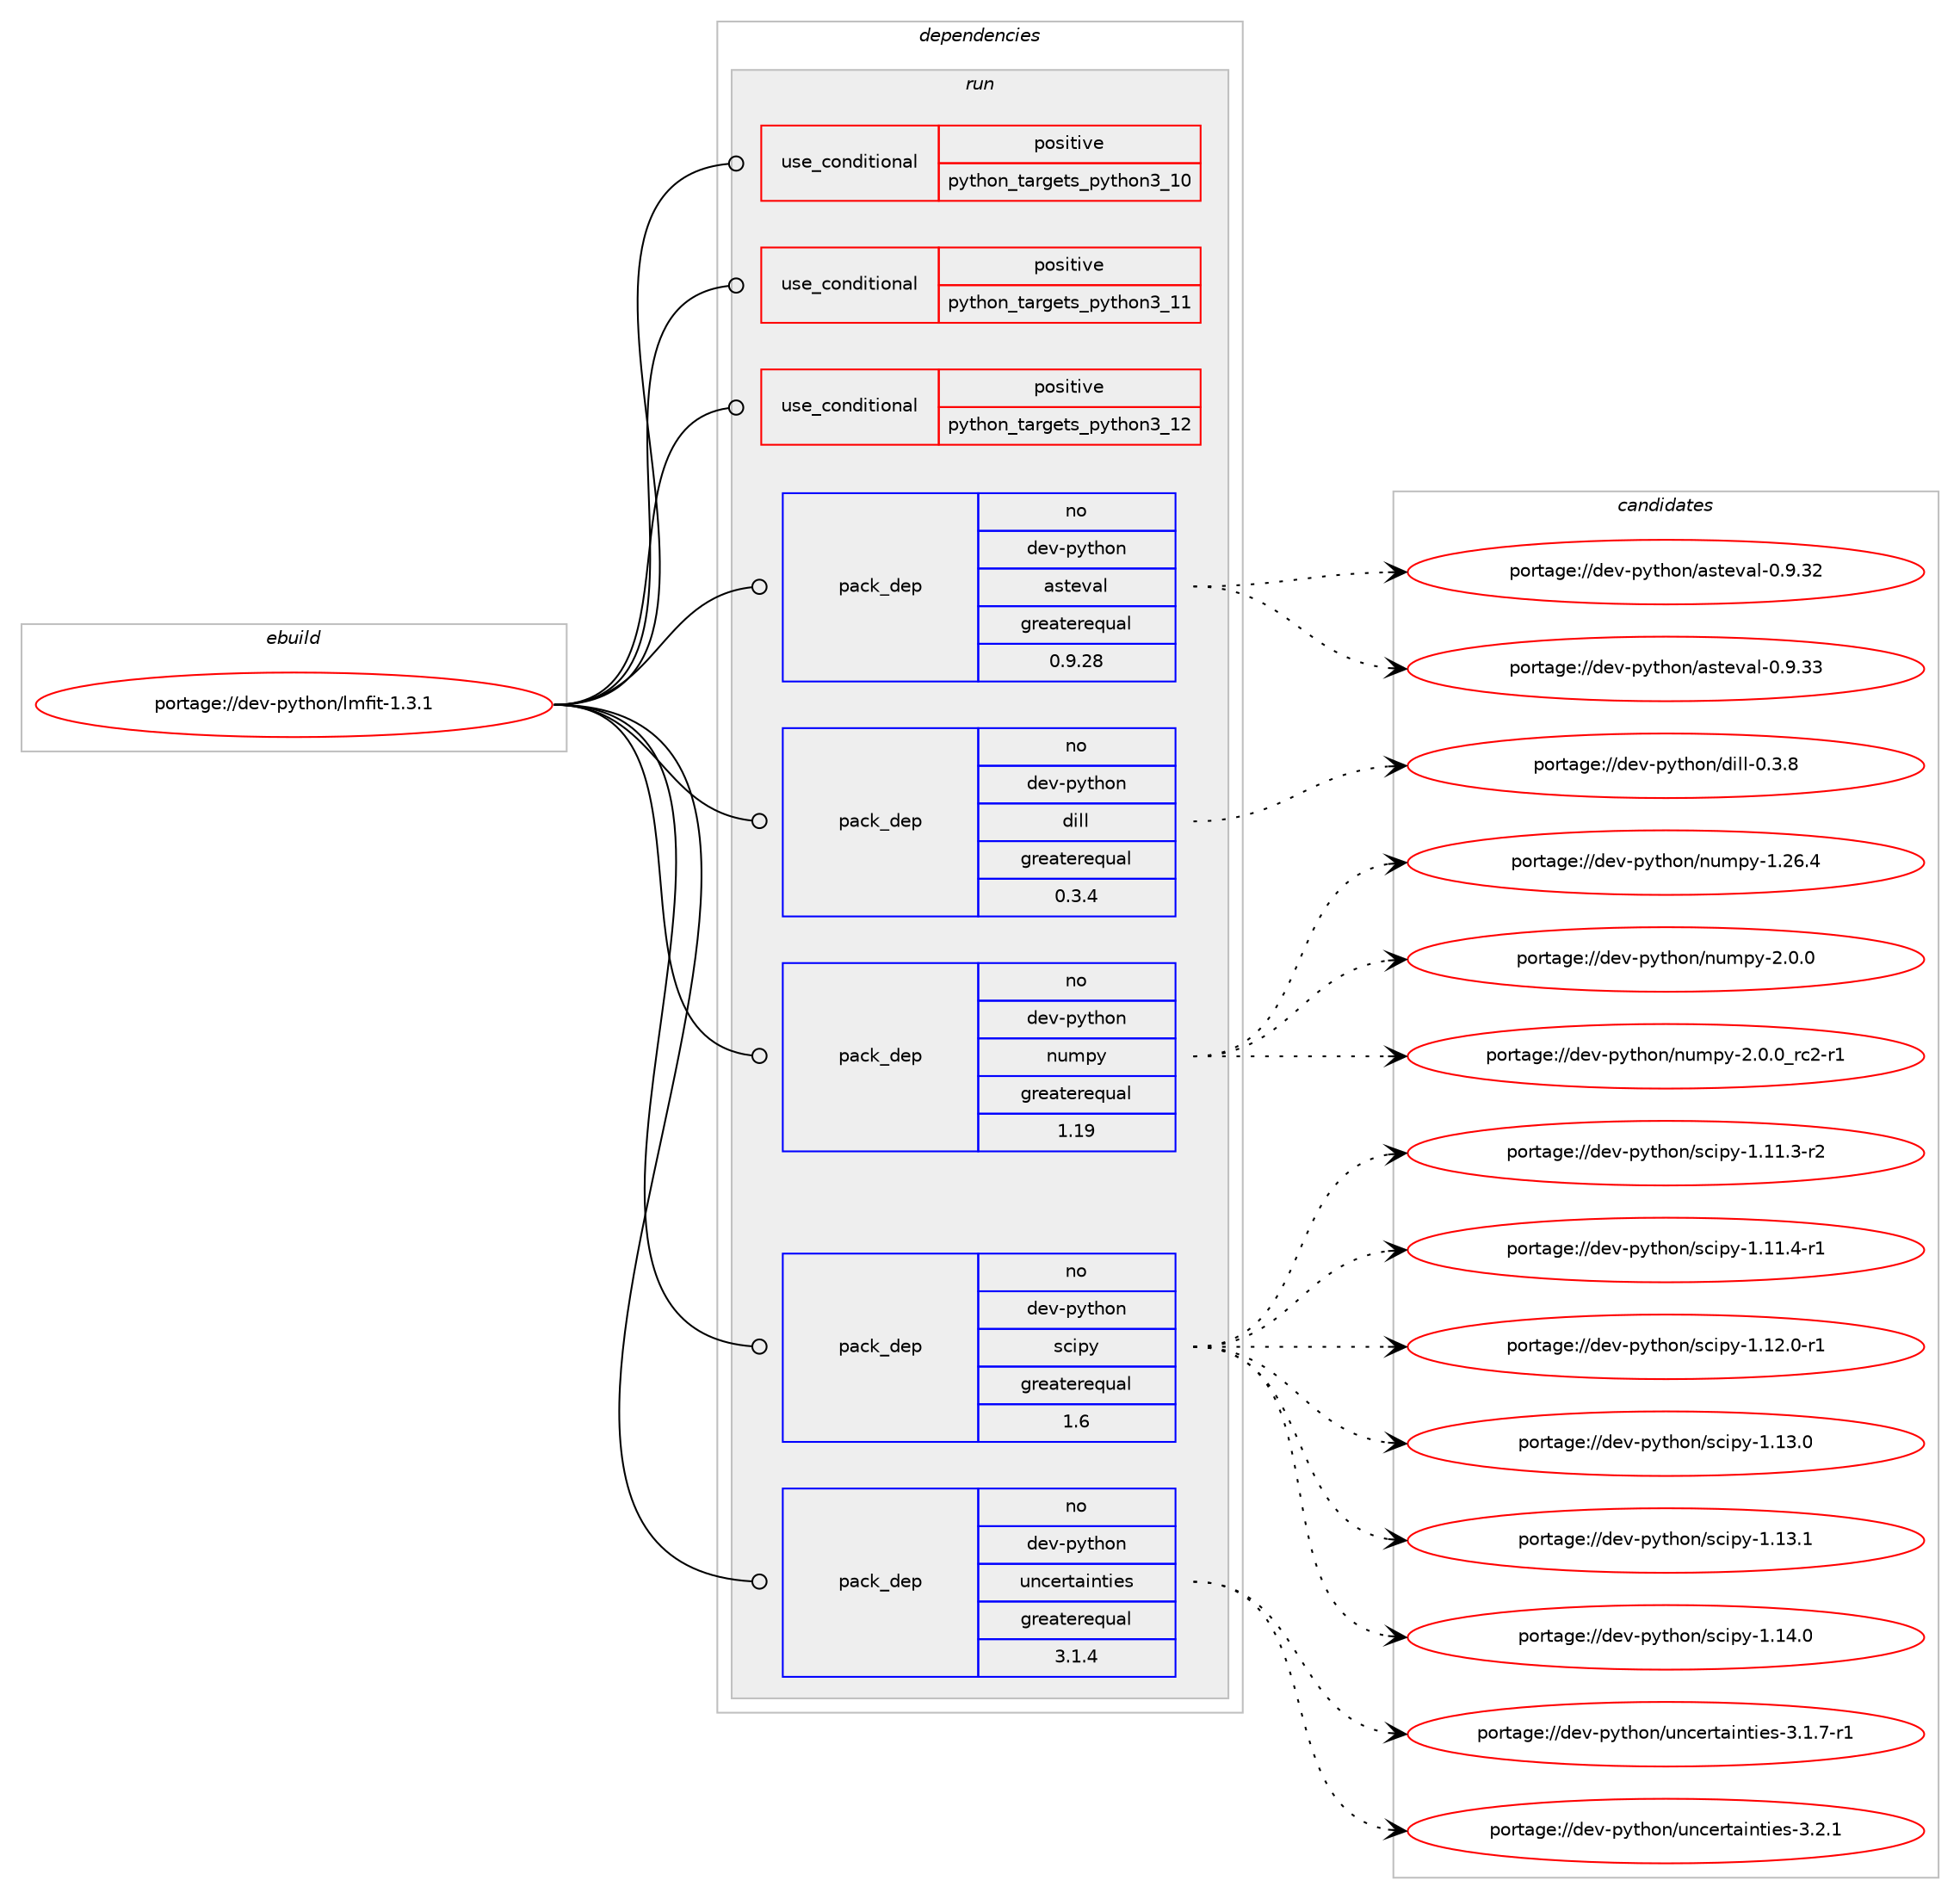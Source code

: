 digraph prolog {

# *************
# Graph options
# *************

newrank=true;
concentrate=true;
compound=true;
graph [rankdir=LR,fontname=Helvetica,fontsize=10,ranksep=1.5];#, ranksep=2.5, nodesep=0.2];
edge  [arrowhead=vee];
node  [fontname=Helvetica,fontsize=10];

# **********
# The ebuild
# **********

subgraph cluster_leftcol {
color=gray;
rank=same;
label=<<i>ebuild</i>>;
id [label="portage://dev-python/lmfit-1.3.1", color=red, width=4, href="../dev-python/lmfit-1.3.1.svg"];
}

# ****************
# The dependencies
# ****************

subgraph cluster_midcol {
color=gray;
label=<<i>dependencies</i>>;
subgraph cluster_compile {
fillcolor="#eeeeee";
style=filled;
label=<<i>compile</i>>;
}
subgraph cluster_compileandrun {
fillcolor="#eeeeee";
style=filled;
label=<<i>compile and run</i>>;
}
subgraph cluster_run {
fillcolor="#eeeeee";
style=filled;
label=<<i>run</i>>;
subgraph cond33528 {
dependency75557 [label=<<TABLE BORDER="0" CELLBORDER="1" CELLSPACING="0" CELLPADDING="4"><TR><TD ROWSPAN="3" CELLPADDING="10">use_conditional</TD></TR><TR><TD>positive</TD></TR><TR><TD>python_targets_python3_10</TD></TR></TABLE>>, shape=none, color=red];
# *** BEGIN UNKNOWN DEPENDENCY TYPE (TODO) ***
# dependency75557 -> package_dependency(portage://dev-python/lmfit-1.3.1,run,no,dev-lang,python,none,[,,],[slot(3.10)],[])
# *** END UNKNOWN DEPENDENCY TYPE (TODO) ***

}
id:e -> dependency75557:w [weight=20,style="solid",arrowhead="odot"];
subgraph cond33529 {
dependency75558 [label=<<TABLE BORDER="0" CELLBORDER="1" CELLSPACING="0" CELLPADDING="4"><TR><TD ROWSPAN="3" CELLPADDING="10">use_conditional</TD></TR><TR><TD>positive</TD></TR><TR><TD>python_targets_python3_11</TD></TR></TABLE>>, shape=none, color=red];
# *** BEGIN UNKNOWN DEPENDENCY TYPE (TODO) ***
# dependency75558 -> package_dependency(portage://dev-python/lmfit-1.3.1,run,no,dev-lang,python,none,[,,],[slot(3.11)],[])
# *** END UNKNOWN DEPENDENCY TYPE (TODO) ***

}
id:e -> dependency75558:w [weight=20,style="solid",arrowhead="odot"];
subgraph cond33530 {
dependency75559 [label=<<TABLE BORDER="0" CELLBORDER="1" CELLSPACING="0" CELLPADDING="4"><TR><TD ROWSPAN="3" CELLPADDING="10">use_conditional</TD></TR><TR><TD>positive</TD></TR><TR><TD>python_targets_python3_12</TD></TR></TABLE>>, shape=none, color=red];
# *** BEGIN UNKNOWN DEPENDENCY TYPE (TODO) ***
# dependency75559 -> package_dependency(portage://dev-python/lmfit-1.3.1,run,no,dev-lang,python,none,[,,],[slot(3.12)],[])
# *** END UNKNOWN DEPENDENCY TYPE (TODO) ***

}
id:e -> dependency75559:w [weight=20,style="solid",arrowhead="odot"];
subgraph pack40814 {
dependency75560 [label=<<TABLE BORDER="0" CELLBORDER="1" CELLSPACING="0" CELLPADDING="4" WIDTH="220"><TR><TD ROWSPAN="6" CELLPADDING="30">pack_dep</TD></TR><TR><TD WIDTH="110">no</TD></TR><TR><TD>dev-python</TD></TR><TR><TD>asteval</TD></TR><TR><TD>greaterequal</TD></TR><TR><TD>0.9.28</TD></TR></TABLE>>, shape=none, color=blue];
}
id:e -> dependency75560:w [weight=20,style="solid",arrowhead="odot"];
subgraph pack40815 {
dependency75561 [label=<<TABLE BORDER="0" CELLBORDER="1" CELLSPACING="0" CELLPADDING="4" WIDTH="220"><TR><TD ROWSPAN="6" CELLPADDING="30">pack_dep</TD></TR><TR><TD WIDTH="110">no</TD></TR><TR><TD>dev-python</TD></TR><TR><TD>dill</TD></TR><TR><TD>greaterequal</TD></TR><TR><TD>0.3.4</TD></TR></TABLE>>, shape=none, color=blue];
}
id:e -> dependency75561:w [weight=20,style="solid",arrowhead="odot"];
subgraph pack40816 {
dependency75562 [label=<<TABLE BORDER="0" CELLBORDER="1" CELLSPACING="0" CELLPADDING="4" WIDTH="220"><TR><TD ROWSPAN="6" CELLPADDING="30">pack_dep</TD></TR><TR><TD WIDTH="110">no</TD></TR><TR><TD>dev-python</TD></TR><TR><TD>numpy</TD></TR><TR><TD>greaterequal</TD></TR><TR><TD>1.19</TD></TR></TABLE>>, shape=none, color=blue];
}
id:e -> dependency75562:w [weight=20,style="solid",arrowhead="odot"];
subgraph pack40817 {
dependency75563 [label=<<TABLE BORDER="0" CELLBORDER="1" CELLSPACING="0" CELLPADDING="4" WIDTH="220"><TR><TD ROWSPAN="6" CELLPADDING="30">pack_dep</TD></TR><TR><TD WIDTH="110">no</TD></TR><TR><TD>dev-python</TD></TR><TR><TD>scipy</TD></TR><TR><TD>greaterequal</TD></TR><TR><TD>1.6</TD></TR></TABLE>>, shape=none, color=blue];
}
id:e -> dependency75563:w [weight=20,style="solid",arrowhead="odot"];
subgraph pack40818 {
dependency75564 [label=<<TABLE BORDER="0" CELLBORDER="1" CELLSPACING="0" CELLPADDING="4" WIDTH="220"><TR><TD ROWSPAN="6" CELLPADDING="30">pack_dep</TD></TR><TR><TD WIDTH="110">no</TD></TR><TR><TD>dev-python</TD></TR><TR><TD>uncertainties</TD></TR><TR><TD>greaterequal</TD></TR><TR><TD>3.1.4</TD></TR></TABLE>>, shape=none, color=blue];
}
id:e -> dependency75564:w [weight=20,style="solid",arrowhead="odot"];
}
}

# **************
# The candidates
# **************

subgraph cluster_choices {
rank=same;
color=gray;
label=<<i>candidates</i>>;

subgraph choice40814 {
color=black;
nodesep=1;
choice1001011184511212111610411111047971151161011189710845484657465150 [label="portage://dev-python/asteval-0.9.32", color=red, width=4,href="../dev-python/asteval-0.9.32.svg"];
choice1001011184511212111610411111047971151161011189710845484657465151 [label="portage://dev-python/asteval-0.9.33", color=red, width=4,href="../dev-python/asteval-0.9.33.svg"];
dependency75560:e -> choice1001011184511212111610411111047971151161011189710845484657465150:w [style=dotted,weight="100"];
dependency75560:e -> choice1001011184511212111610411111047971151161011189710845484657465151:w [style=dotted,weight="100"];
}
subgraph choice40815 {
color=black;
nodesep=1;
choice1001011184511212111610411111047100105108108454846514656 [label="portage://dev-python/dill-0.3.8", color=red, width=4,href="../dev-python/dill-0.3.8.svg"];
dependency75561:e -> choice1001011184511212111610411111047100105108108454846514656:w [style=dotted,weight="100"];
}
subgraph choice40816 {
color=black;
nodesep=1;
choice100101118451121211161041111104711011710911212145494650544652 [label="portage://dev-python/numpy-1.26.4", color=red, width=4,href="../dev-python/numpy-1.26.4.svg"];
choice1001011184511212111610411111047110117109112121455046484648 [label="portage://dev-python/numpy-2.0.0", color=red, width=4,href="../dev-python/numpy-2.0.0.svg"];
choice10010111845112121116104111110471101171091121214550464846489511499504511449 [label="portage://dev-python/numpy-2.0.0_rc2-r1", color=red, width=4,href="../dev-python/numpy-2.0.0_rc2-r1.svg"];
dependency75562:e -> choice100101118451121211161041111104711011710911212145494650544652:w [style=dotted,weight="100"];
dependency75562:e -> choice1001011184511212111610411111047110117109112121455046484648:w [style=dotted,weight="100"];
dependency75562:e -> choice10010111845112121116104111110471101171091121214550464846489511499504511449:w [style=dotted,weight="100"];
}
subgraph choice40817 {
color=black;
nodesep=1;
choice100101118451121211161041111104711599105112121454946494946514511450 [label="portage://dev-python/scipy-1.11.3-r2", color=red, width=4,href="../dev-python/scipy-1.11.3-r2.svg"];
choice100101118451121211161041111104711599105112121454946494946524511449 [label="portage://dev-python/scipy-1.11.4-r1", color=red, width=4,href="../dev-python/scipy-1.11.4-r1.svg"];
choice100101118451121211161041111104711599105112121454946495046484511449 [label="portage://dev-python/scipy-1.12.0-r1", color=red, width=4,href="../dev-python/scipy-1.12.0-r1.svg"];
choice10010111845112121116104111110471159910511212145494649514648 [label="portage://dev-python/scipy-1.13.0", color=red, width=4,href="../dev-python/scipy-1.13.0.svg"];
choice10010111845112121116104111110471159910511212145494649514649 [label="portage://dev-python/scipy-1.13.1", color=red, width=4,href="../dev-python/scipy-1.13.1.svg"];
choice10010111845112121116104111110471159910511212145494649524648 [label="portage://dev-python/scipy-1.14.0", color=red, width=4,href="../dev-python/scipy-1.14.0.svg"];
dependency75563:e -> choice100101118451121211161041111104711599105112121454946494946514511450:w [style=dotted,weight="100"];
dependency75563:e -> choice100101118451121211161041111104711599105112121454946494946524511449:w [style=dotted,weight="100"];
dependency75563:e -> choice100101118451121211161041111104711599105112121454946495046484511449:w [style=dotted,weight="100"];
dependency75563:e -> choice10010111845112121116104111110471159910511212145494649514648:w [style=dotted,weight="100"];
dependency75563:e -> choice10010111845112121116104111110471159910511212145494649514649:w [style=dotted,weight="100"];
dependency75563:e -> choice10010111845112121116104111110471159910511212145494649524648:w [style=dotted,weight="100"];
}
subgraph choice40818 {
color=black;
nodesep=1;
choice100101118451121211161041111104711711099101114116971051101161051011154551464946554511449 [label="portage://dev-python/uncertainties-3.1.7-r1", color=red, width=4,href="../dev-python/uncertainties-3.1.7-r1.svg"];
choice10010111845112121116104111110471171109910111411697105110116105101115455146504649 [label="portage://dev-python/uncertainties-3.2.1", color=red, width=4,href="../dev-python/uncertainties-3.2.1.svg"];
dependency75564:e -> choice100101118451121211161041111104711711099101114116971051101161051011154551464946554511449:w [style=dotted,weight="100"];
dependency75564:e -> choice10010111845112121116104111110471171109910111411697105110116105101115455146504649:w [style=dotted,weight="100"];
}
}

}
